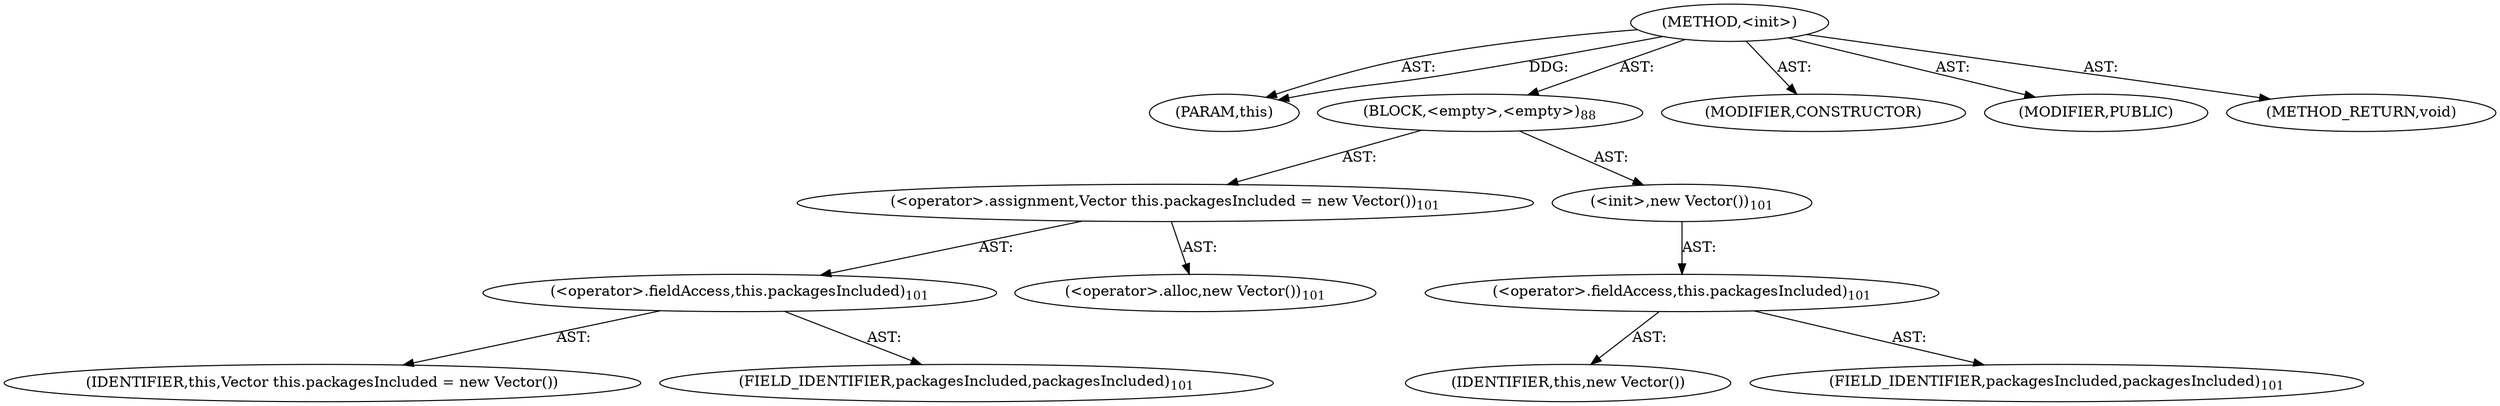 digraph "&lt;init&gt;" {  
"111669149701" [label = <(METHOD,&lt;init&gt;)> ]
"115964116998" [label = <(PARAM,this)> ]
"25769803799" [label = <(BLOCK,&lt;empty&gt;,&lt;empty&gt;)<SUB>88</SUB>> ]
"30064771193" [label = <(&lt;operator&gt;.assignment,Vector this.packagesIncluded = new Vector())<SUB>101</SUB>> ]
"30064771194" [label = <(&lt;operator&gt;.fieldAccess,this.packagesIncluded)<SUB>101</SUB>> ]
"68719476849" [label = <(IDENTIFIER,this,Vector this.packagesIncluded = new Vector())> ]
"55834574866" [label = <(FIELD_IDENTIFIER,packagesIncluded,packagesIncluded)<SUB>101</SUB>> ]
"30064771195" [label = <(&lt;operator&gt;.alloc,new Vector())<SUB>101</SUB>> ]
"30064771196" [label = <(&lt;init&gt;,new Vector())<SUB>101</SUB>> ]
"30064771197" [label = <(&lt;operator&gt;.fieldAccess,this.packagesIncluded)<SUB>101</SUB>> ]
"68719476850" [label = <(IDENTIFIER,this,new Vector())> ]
"55834574867" [label = <(FIELD_IDENTIFIER,packagesIncluded,packagesIncluded)<SUB>101</SUB>> ]
"133143986189" [label = <(MODIFIER,CONSTRUCTOR)> ]
"133143986190" [label = <(MODIFIER,PUBLIC)> ]
"128849018885" [label = <(METHOD_RETURN,void)> ]
  "111669149701" -> "115964116998"  [ label = "AST: "] 
  "111669149701" -> "25769803799"  [ label = "AST: "] 
  "111669149701" -> "133143986189"  [ label = "AST: "] 
  "111669149701" -> "133143986190"  [ label = "AST: "] 
  "111669149701" -> "128849018885"  [ label = "AST: "] 
  "25769803799" -> "30064771193"  [ label = "AST: "] 
  "25769803799" -> "30064771196"  [ label = "AST: "] 
  "30064771193" -> "30064771194"  [ label = "AST: "] 
  "30064771193" -> "30064771195"  [ label = "AST: "] 
  "30064771194" -> "68719476849"  [ label = "AST: "] 
  "30064771194" -> "55834574866"  [ label = "AST: "] 
  "30064771196" -> "30064771197"  [ label = "AST: "] 
  "30064771197" -> "68719476850"  [ label = "AST: "] 
  "30064771197" -> "55834574867"  [ label = "AST: "] 
  "111669149701" -> "115964116998"  [ label = "DDG: "] 
}
